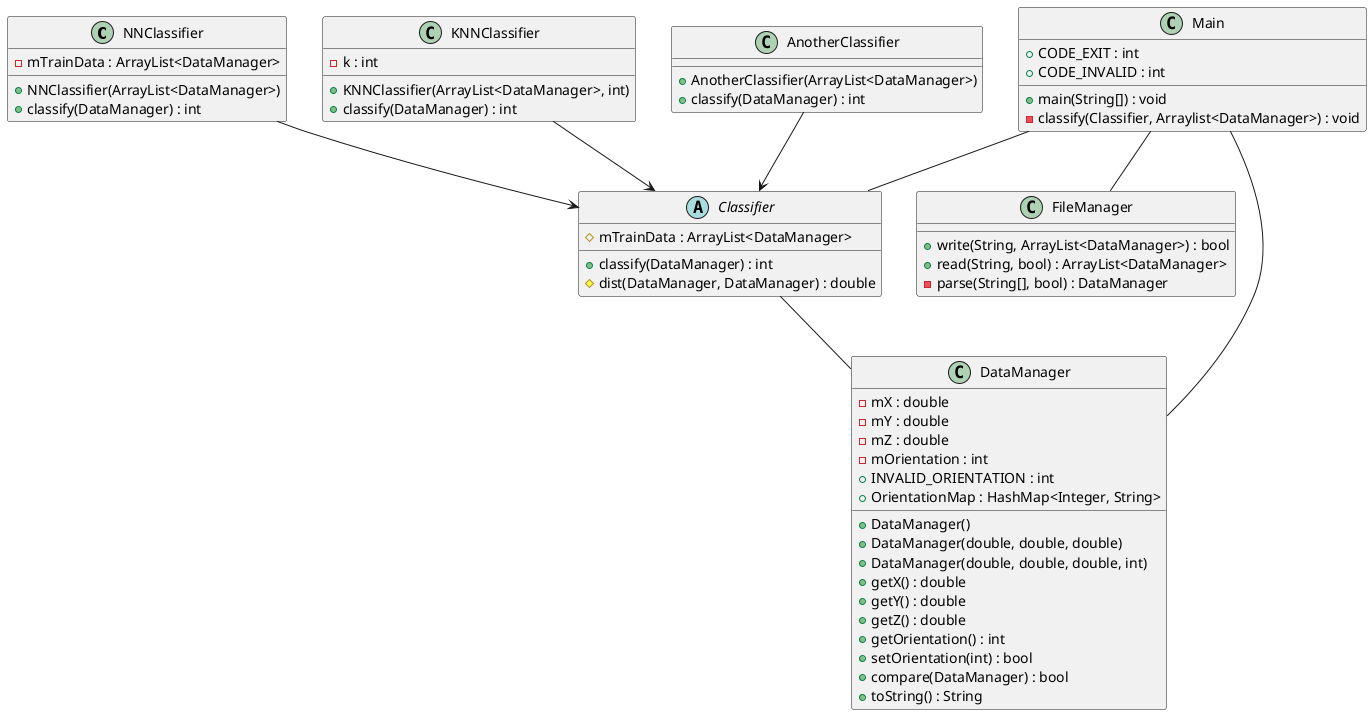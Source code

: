 @startuml NNClassifier Class Diagram
class NNClassifier {
	- mTrainData : ArrayList<DataManager>
	+ NNClassifier(ArrayList<DataManager>)
	+ classify(DataManager) : int
}
class KNNClassifier {
    - k : int
    + KNNClassifier(ArrayList<DataManager>, int)
    + classify(DataManager) : int
}
class FileManager {
    + write(String, ArrayList<DataManager>) : bool
    + read(String, bool) : ArrayList<DataManager>
    - parse(String[], bool) : DataManager
}
class DataManager {
    - mX : double
    - mY : double
    - mZ : double
    - mOrientation : int
    + INVALID_ORIENTATION : int
    + OrientationMap : HashMap<Integer, String>
    + DataManager()
    + DataManager(double, double, double)
    + DataManager(double, double, double, int)
    + getX() : double
    + getY() : double
    + getZ() : double
    + getOrientation() : int
    + setOrientation(int) : bool
    + compare(DataManager) : bool
    + toString() : String
}
abstract Classifier {
    # mTrainData : ArrayList<DataManager>
    + classify(DataManager) : int
    # dist(DataManager, DataManager) : double
}
class AnotherClassifier {
    + AnotherClassifier(ArrayList<DataManager>)
    + classify(DataManager) : int
}
class Main {
    + CODE_EXIT : int
    + CODE_INVALID : int
    + main(String[]) : void
    - classify(Classifier, Arraylist<DataManager>) : void
}
AnotherClassifier --> Classifier
NNClassifier --> Classifier
KNNClassifier --> Classifier
Main -- Classifier
Main -- FileManager
Main -- DataManager
Classifier -- DataManager
@enduml